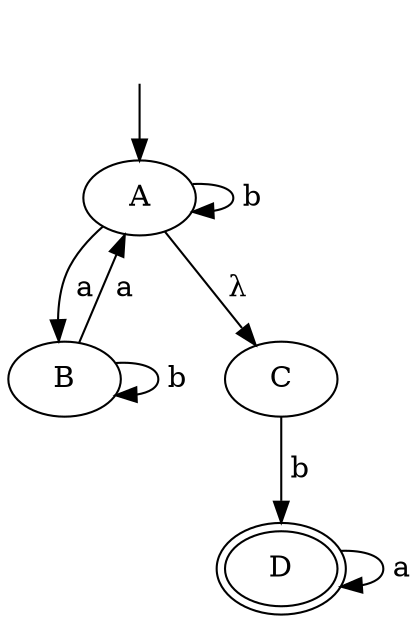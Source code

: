 digraph "AFER" {
    _nil0 [style="invis"]
    _nil0 -> A [label=""]
    A -> A [label=" b"]
    A -> B [label=" a"]
    A -> C [label=" λ"]
    B -> A [label=" a"]
    B -> B [label=" b"]
    C -> D [label=" b"]
    D -> D [label=" a"]
    D [peripheries=2]
}
